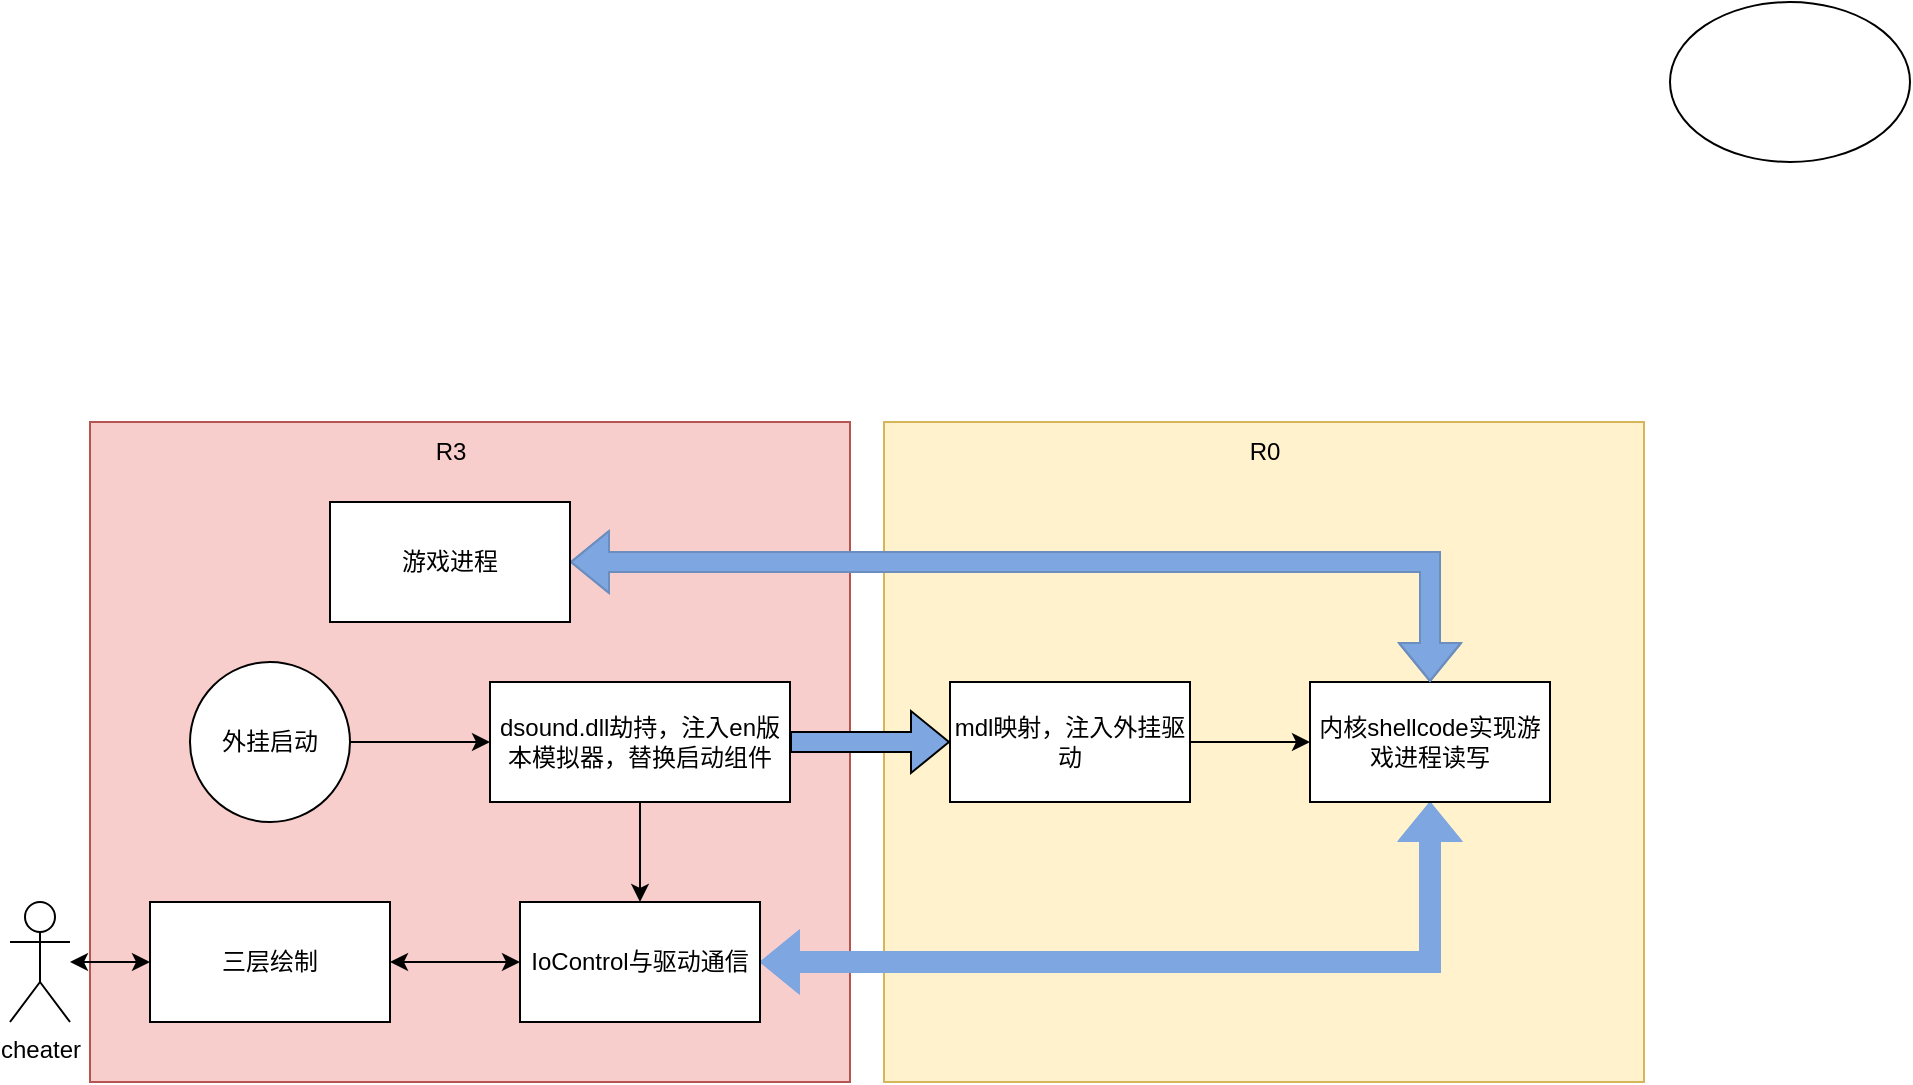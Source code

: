 <mxfile version="27.2.0">
  <diagram name="第 1 页" id="94atwDYx0tnbWcTaVONh">
    <mxGraphModel dx="1971" dy="1114" grid="1" gridSize="10" guides="1" tooltips="1" connect="1" arrows="1" fold="1" page="1" pageScale="1" pageWidth="827" pageHeight="1169" math="0" shadow="0">
      <root>
        <mxCell id="0" />
        <mxCell id="1" parent="0" />
        <mxCell id="5Bq08Rg5JXSJL_3d3jPr-19" value="" style="rounded=0;whiteSpace=wrap;html=1;fillColor=#fff2cc;strokeColor=#d6b656;" vertex="1" parent="1">
          <mxGeometry x="447" y="270" width="380" height="330" as="geometry" />
        </mxCell>
        <mxCell id="5Bq08Rg5JXSJL_3d3jPr-16" value="" style="rounded=0;whiteSpace=wrap;html=1;fillColor=#f8cecc;strokeColor=#b85450;" vertex="1" parent="1">
          <mxGeometry x="50" y="270" width="380" height="330" as="geometry" />
        </mxCell>
        <mxCell id="5Bq08Rg5JXSJL_3d3jPr-13" value="" style="edgeStyle=orthogonalEdgeStyle;rounded=0;orthogonalLoop=1;jettySize=auto;html=1;" edge="1" parent="1" source="5Bq08Rg5JXSJL_3d3jPr-2" target="5Bq08Rg5JXSJL_3d3jPr-12">
          <mxGeometry relative="1" as="geometry" />
        </mxCell>
        <mxCell id="5Bq08Rg5JXSJL_3d3jPr-2" value="外挂启动" style="ellipse;whiteSpace=wrap;html=1;aspect=fixed;" vertex="1" parent="1">
          <mxGeometry x="100" y="390" width="80" height="80" as="geometry" />
        </mxCell>
        <mxCell id="5Bq08Rg5JXSJL_3d3jPr-15" value="" style="edgeStyle=orthogonalEdgeStyle;rounded=0;orthogonalLoop=1;jettySize=auto;html=1;shape=flexArrow;fillColor=#7EA6E0;" edge="1" parent="1" source="5Bq08Rg5JXSJL_3d3jPr-12" target="5Bq08Rg5JXSJL_3d3jPr-14">
          <mxGeometry relative="1" as="geometry" />
        </mxCell>
        <mxCell id="5Bq08Rg5JXSJL_3d3jPr-21" value="" style="edgeStyle=orthogonalEdgeStyle;rounded=0;orthogonalLoop=1;jettySize=auto;html=1;" edge="1" parent="1" source="5Bq08Rg5JXSJL_3d3jPr-12" target="5Bq08Rg5JXSJL_3d3jPr-20">
          <mxGeometry relative="1" as="geometry" />
        </mxCell>
        <mxCell id="5Bq08Rg5JXSJL_3d3jPr-12" value="dsound.dll劫持，注入en版本模拟器，替换启动组件" style="whiteSpace=wrap;html=1;" vertex="1" parent="1">
          <mxGeometry x="250" y="400" width="150" height="60" as="geometry" />
        </mxCell>
        <mxCell id="5Bq08Rg5JXSJL_3d3jPr-18" value="" style="edgeStyle=orthogonalEdgeStyle;rounded=0;orthogonalLoop=1;jettySize=auto;html=1;" edge="1" parent="1" source="5Bq08Rg5JXSJL_3d3jPr-14" target="5Bq08Rg5JXSJL_3d3jPr-17">
          <mxGeometry relative="1" as="geometry" />
        </mxCell>
        <mxCell id="5Bq08Rg5JXSJL_3d3jPr-14" value="mdl映射，注入外挂驱动" style="whiteSpace=wrap;html=1;" vertex="1" parent="1">
          <mxGeometry x="480" y="400" width="120" height="60" as="geometry" />
        </mxCell>
        <mxCell id="5Bq08Rg5JXSJL_3d3jPr-25" style="edgeStyle=orthogonalEdgeStyle;rounded=0;orthogonalLoop=1;jettySize=auto;html=1;exitX=0.5;exitY=1;exitDx=0;exitDy=0;entryX=1;entryY=0.5;entryDx=0;entryDy=0;startArrow=classic;startFill=1;shape=flexArrow;strokeColor=#7EA6E0;fillColor=#7EA6E0;" edge="1" parent="1" source="5Bq08Rg5JXSJL_3d3jPr-17" target="5Bq08Rg5JXSJL_3d3jPr-20">
          <mxGeometry relative="1" as="geometry" />
        </mxCell>
        <mxCell id="5Bq08Rg5JXSJL_3d3jPr-17" value="内核shellcode实现游戏进程读写" style="whiteSpace=wrap;html=1;" vertex="1" parent="1">
          <mxGeometry x="660" y="400" width="120" height="60" as="geometry" />
        </mxCell>
        <mxCell id="5Bq08Rg5JXSJL_3d3jPr-20" value="IoControl与驱动通信" style="whiteSpace=wrap;html=1;" vertex="1" parent="1">
          <mxGeometry x="265" y="510" width="120" height="60" as="geometry" />
        </mxCell>
        <mxCell id="5Bq08Rg5JXSJL_3d3jPr-24" value="" style="rounded=0;orthogonalLoop=1;jettySize=auto;html=1;startArrow=classic;startFill=1;" edge="1" parent="1" source="5Bq08Rg5JXSJL_3d3jPr-22" target="5Bq08Rg5JXSJL_3d3jPr-20">
          <mxGeometry relative="1" as="geometry" />
        </mxCell>
        <mxCell id="5Bq08Rg5JXSJL_3d3jPr-22" value="三层绘制" style="rounded=0;whiteSpace=wrap;html=1;" vertex="1" parent="1">
          <mxGeometry x="80" y="510" width="120" height="60" as="geometry" />
        </mxCell>
        <mxCell id="5Bq08Rg5JXSJL_3d3jPr-26" value="R3" style="text;html=1;align=center;verticalAlign=middle;resizable=0;points=[];autosize=1;strokeColor=none;fillColor=none;" vertex="1" parent="1">
          <mxGeometry x="210" y="270" width="40" height="30" as="geometry" />
        </mxCell>
        <mxCell id="5Bq08Rg5JXSJL_3d3jPr-27" value="R0" style="text;html=1;align=center;verticalAlign=middle;resizable=0;points=[];autosize=1;strokeColor=none;fillColor=none;" vertex="1" parent="1">
          <mxGeometry x="617" y="270" width="40" height="30" as="geometry" />
        </mxCell>
        <mxCell id="5Bq08Rg5JXSJL_3d3jPr-29" style="edgeStyle=orthogonalEdgeStyle;rounded=0;orthogonalLoop=1;jettySize=auto;html=1;exitX=1;exitY=0.5;exitDx=0;exitDy=0;entryX=0.5;entryY=0;entryDx=0;entryDy=0;startArrow=classic;startFill=1;fillColor=#7EA6E0;strokeColor=#6c8ebf;shape=flexArrow;" edge="1" parent="1" source="5Bq08Rg5JXSJL_3d3jPr-28" target="5Bq08Rg5JXSJL_3d3jPr-17">
          <mxGeometry relative="1" as="geometry" />
        </mxCell>
        <mxCell id="5Bq08Rg5JXSJL_3d3jPr-28" value="游戏进程" style="rounded=0;whiteSpace=wrap;html=1;" vertex="1" parent="1">
          <mxGeometry x="170" y="310" width="120" height="60" as="geometry" />
        </mxCell>
        <mxCell id="5Bq08Rg5JXSJL_3d3jPr-35" value="cheater" style="shape=umlActor;verticalLabelPosition=bottom;verticalAlign=top;html=1;outlineConnect=0;" vertex="1" parent="1">
          <mxGeometry x="10" y="510" width="30" height="60" as="geometry" />
        </mxCell>
        <mxCell id="5Bq08Rg5JXSJL_3d3jPr-36" value="" style="ellipse;whiteSpace=wrap;html=1;" vertex="1" parent="1">
          <mxGeometry x="840" y="60" width="120" height="80" as="geometry" />
        </mxCell>
        <mxCell id="5Bq08Rg5JXSJL_3d3jPr-40" value="" style="endArrow=classic;startArrow=classic;html=1;rounded=0;entryX=0;entryY=0.5;entryDx=0;entryDy=0;" edge="1" parent="1" source="5Bq08Rg5JXSJL_3d3jPr-35" target="5Bq08Rg5JXSJL_3d3jPr-22">
          <mxGeometry width="50" height="50" relative="1" as="geometry">
            <mxPoint x="30" y="590" as="sourcePoint" />
            <mxPoint x="80" y="540" as="targetPoint" />
          </mxGeometry>
        </mxCell>
      </root>
    </mxGraphModel>
  </diagram>
</mxfile>
